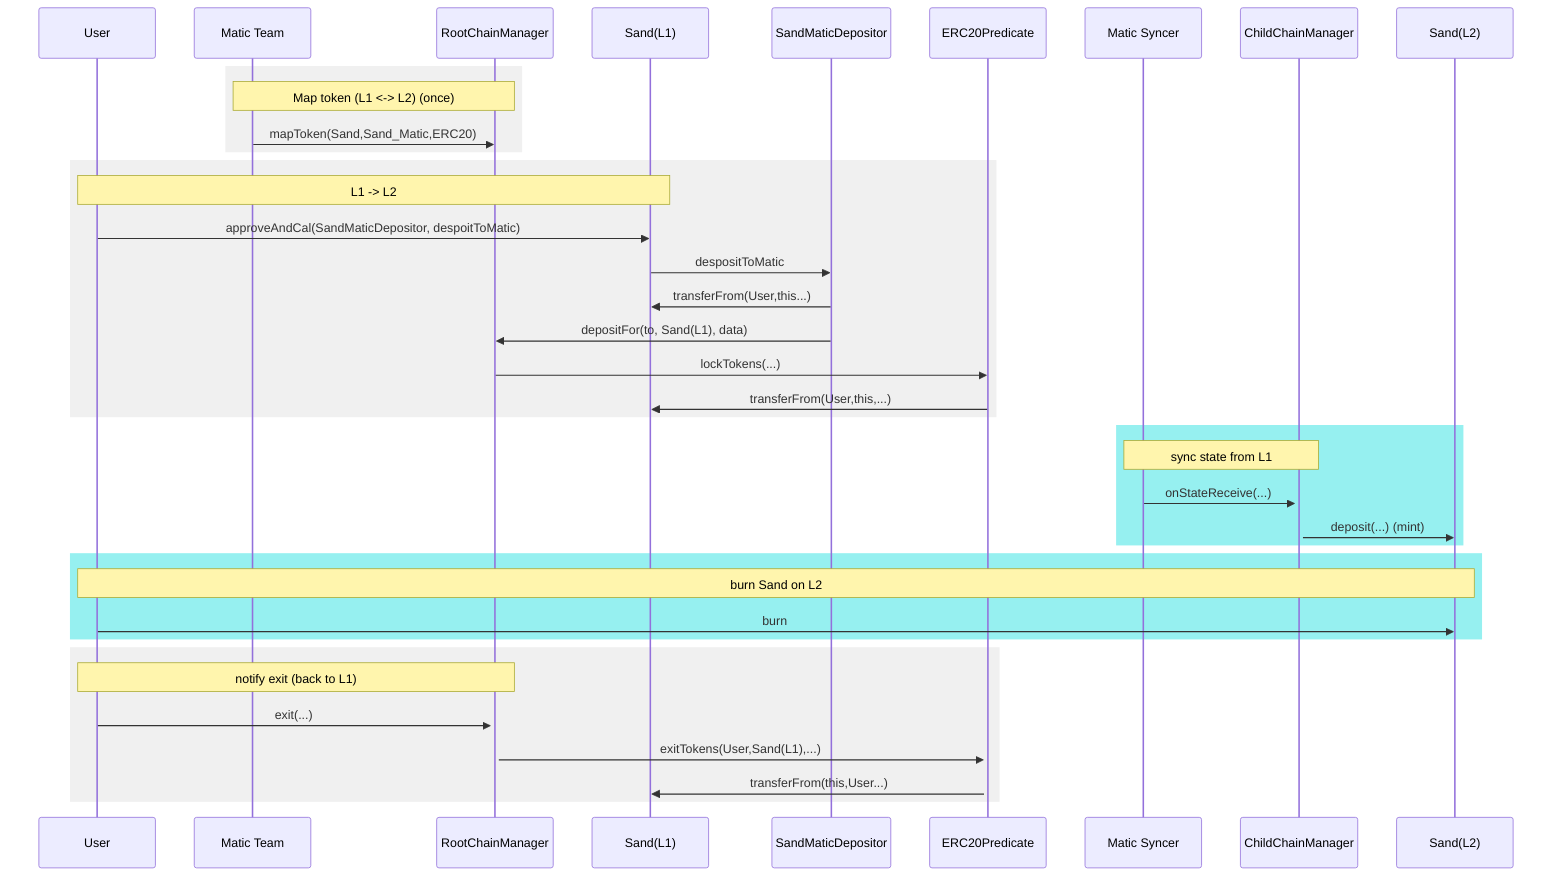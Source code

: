 sequenceDiagram

    participant User

    rect rgb(240, 240, 240)
        Note over Matic Team,RootChainManager: Map token (L1 <-> L2) (once)
        Matic Team->>RootChainManager:mapToken(Sand,Sand_Matic,ERC20)
    end
    rect rgb(240, 240, 240)
        Note over User,Sand(L1): L1 -> L2
        User->>Sand(L1): approveAndCal(SandMaticDepositor, despoitToMatic)
        Sand(L1)->>SandMaticDepositor: despositToMatic
        SandMaticDepositor->>Sand(L1): transferFrom(User,this...)
        SandMaticDepositor->>RootChainManager:depositFor(to, Sand(L1), data)
        RootChainManager->>ERC20Predicate: lockTokens(...)
        ERC20Predicate->>Sand(L1):transferFrom(User,this,...)
    end
    rect rgb(150, 240, 240)
        Note over Matic Syncer,ChildChainManager: sync state from L1
        Matic Syncer->>+ChildChainManager:onStateReceive(...)
        ChildChainManager->>Sand(L2): deposit(...) (mint)
    end
    rect rgb(150, 240, 240)
        Note over User,Sand(L2): burn Sand on L2
        User->>Sand(L2):burn
    end
     rect rgb(240, 240, 240)
        Note over User,RootChainManager: notify exit (back to L1)
        User->>+RootChainManager:exit(...)
        RootChainManager->>+ERC20Predicate: exitTokens(User,Sand(L1),...)
        ERC20Predicate->>Sand(L1): transferFrom(this,User...)
    end